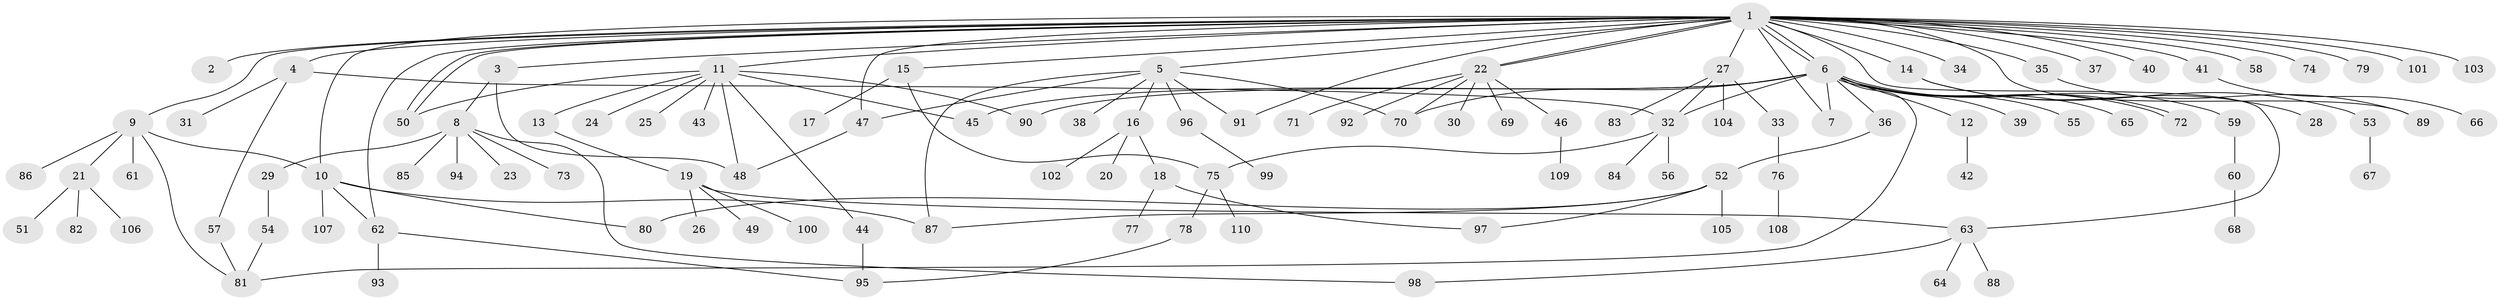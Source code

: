 // coarse degree distribution, {30: 0.012048192771084338, 1: 0.5180722891566265, 4: 0.03614457831325301, 3: 0.08433734939759036, 9: 0.024096385542168676, 18: 0.012048192771084338, 2: 0.20481927710843373, 6: 0.012048192771084338, 5: 0.08433734939759036, 7: 0.012048192771084338}
// Generated by graph-tools (version 1.1) at 2025/51/02/27/25 19:51:59]
// undirected, 110 vertices, 140 edges
graph export_dot {
graph [start="1"]
  node [color=gray90,style=filled];
  1;
  2;
  3;
  4;
  5;
  6;
  7;
  8;
  9;
  10;
  11;
  12;
  13;
  14;
  15;
  16;
  17;
  18;
  19;
  20;
  21;
  22;
  23;
  24;
  25;
  26;
  27;
  28;
  29;
  30;
  31;
  32;
  33;
  34;
  35;
  36;
  37;
  38;
  39;
  40;
  41;
  42;
  43;
  44;
  45;
  46;
  47;
  48;
  49;
  50;
  51;
  52;
  53;
  54;
  55;
  56;
  57;
  58;
  59;
  60;
  61;
  62;
  63;
  64;
  65;
  66;
  67;
  68;
  69;
  70;
  71;
  72;
  73;
  74;
  75;
  76;
  77;
  78;
  79;
  80;
  81;
  82;
  83;
  84;
  85;
  86;
  87;
  88;
  89;
  90;
  91;
  92;
  93;
  94;
  95;
  96;
  97;
  98;
  99;
  100;
  101;
  102;
  103;
  104;
  105;
  106;
  107;
  108;
  109;
  110;
  1 -- 2;
  1 -- 3;
  1 -- 4;
  1 -- 5;
  1 -- 6;
  1 -- 6;
  1 -- 7;
  1 -- 9;
  1 -- 10;
  1 -- 11;
  1 -- 14;
  1 -- 15;
  1 -- 22;
  1 -- 22;
  1 -- 27;
  1 -- 34;
  1 -- 35;
  1 -- 37;
  1 -- 40;
  1 -- 41;
  1 -- 47;
  1 -- 50;
  1 -- 50;
  1 -- 58;
  1 -- 62;
  1 -- 63;
  1 -- 74;
  1 -- 79;
  1 -- 89;
  1 -- 91;
  1 -- 101;
  1 -- 103;
  3 -- 8;
  3 -- 48;
  4 -- 31;
  4 -- 32;
  4 -- 57;
  5 -- 16;
  5 -- 38;
  5 -- 47;
  5 -- 70;
  5 -- 87;
  5 -- 91;
  5 -- 96;
  6 -- 7;
  6 -- 12;
  6 -- 32;
  6 -- 36;
  6 -- 39;
  6 -- 45;
  6 -- 55;
  6 -- 59;
  6 -- 65;
  6 -- 70;
  6 -- 72;
  6 -- 72;
  6 -- 81;
  6 -- 90;
  8 -- 23;
  8 -- 29;
  8 -- 73;
  8 -- 85;
  8 -- 94;
  8 -- 98;
  9 -- 10;
  9 -- 21;
  9 -- 61;
  9 -- 81;
  9 -- 86;
  10 -- 62;
  10 -- 80;
  10 -- 87;
  10 -- 107;
  11 -- 13;
  11 -- 24;
  11 -- 25;
  11 -- 43;
  11 -- 44;
  11 -- 45;
  11 -- 48;
  11 -- 50;
  11 -- 90;
  12 -- 42;
  13 -- 19;
  14 -- 28;
  14 -- 53;
  15 -- 17;
  15 -- 75;
  16 -- 18;
  16 -- 20;
  16 -- 102;
  18 -- 77;
  18 -- 97;
  19 -- 26;
  19 -- 49;
  19 -- 63;
  19 -- 100;
  21 -- 51;
  21 -- 82;
  21 -- 106;
  22 -- 30;
  22 -- 46;
  22 -- 69;
  22 -- 70;
  22 -- 71;
  22 -- 92;
  27 -- 32;
  27 -- 33;
  27 -- 83;
  27 -- 104;
  29 -- 54;
  32 -- 56;
  32 -- 75;
  32 -- 84;
  33 -- 76;
  35 -- 89;
  36 -- 52;
  41 -- 66;
  44 -- 95;
  46 -- 109;
  47 -- 48;
  52 -- 80;
  52 -- 87;
  52 -- 97;
  52 -- 105;
  53 -- 67;
  54 -- 81;
  57 -- 81;
  59 -- 60;
  60 -- 68;
  62 -- 93;
  62 -- 95;
  63 -- 64;
  63 -- 88;
  63 -- 98;
  75 -- 78;
  75 -- 110;
  76 -- 108;
  78 -- 95;
  96 -- 99;
}
